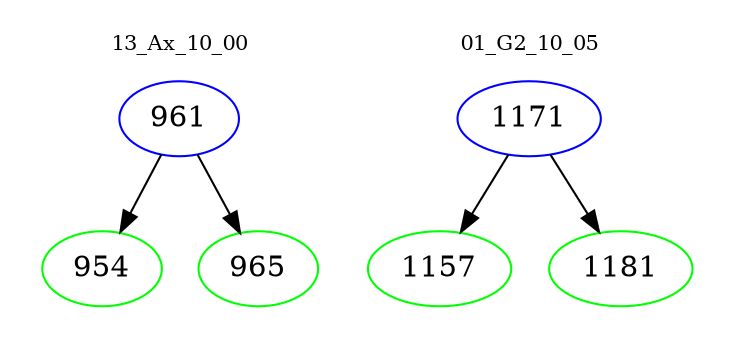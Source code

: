 digraph{
subgraph cluster_0 {
color = white
label = "13_Ax_10_00";
fontsize=10;
T0_961 [label="961", color="blue"]
T0_961 -> T0_954 [color="black"]
T0_954 [label="954", color="green"]
T0_961 -> T0_965 [color="black"]
T0_965 [label="965", color="green"]
}
subgraph cluster_1 {
color = white
label = "01_G2_10_05";
fontsize=10;
T1_1171 [label="1171", color="blue"]
T1_1171 -> T1_1157 [color="black"]
T1_1157 [label="1157", color="green"]
T1_1171 -> T1_1181 [color="black"]
T1_1181 [label="1181", color="green"]
}
}
